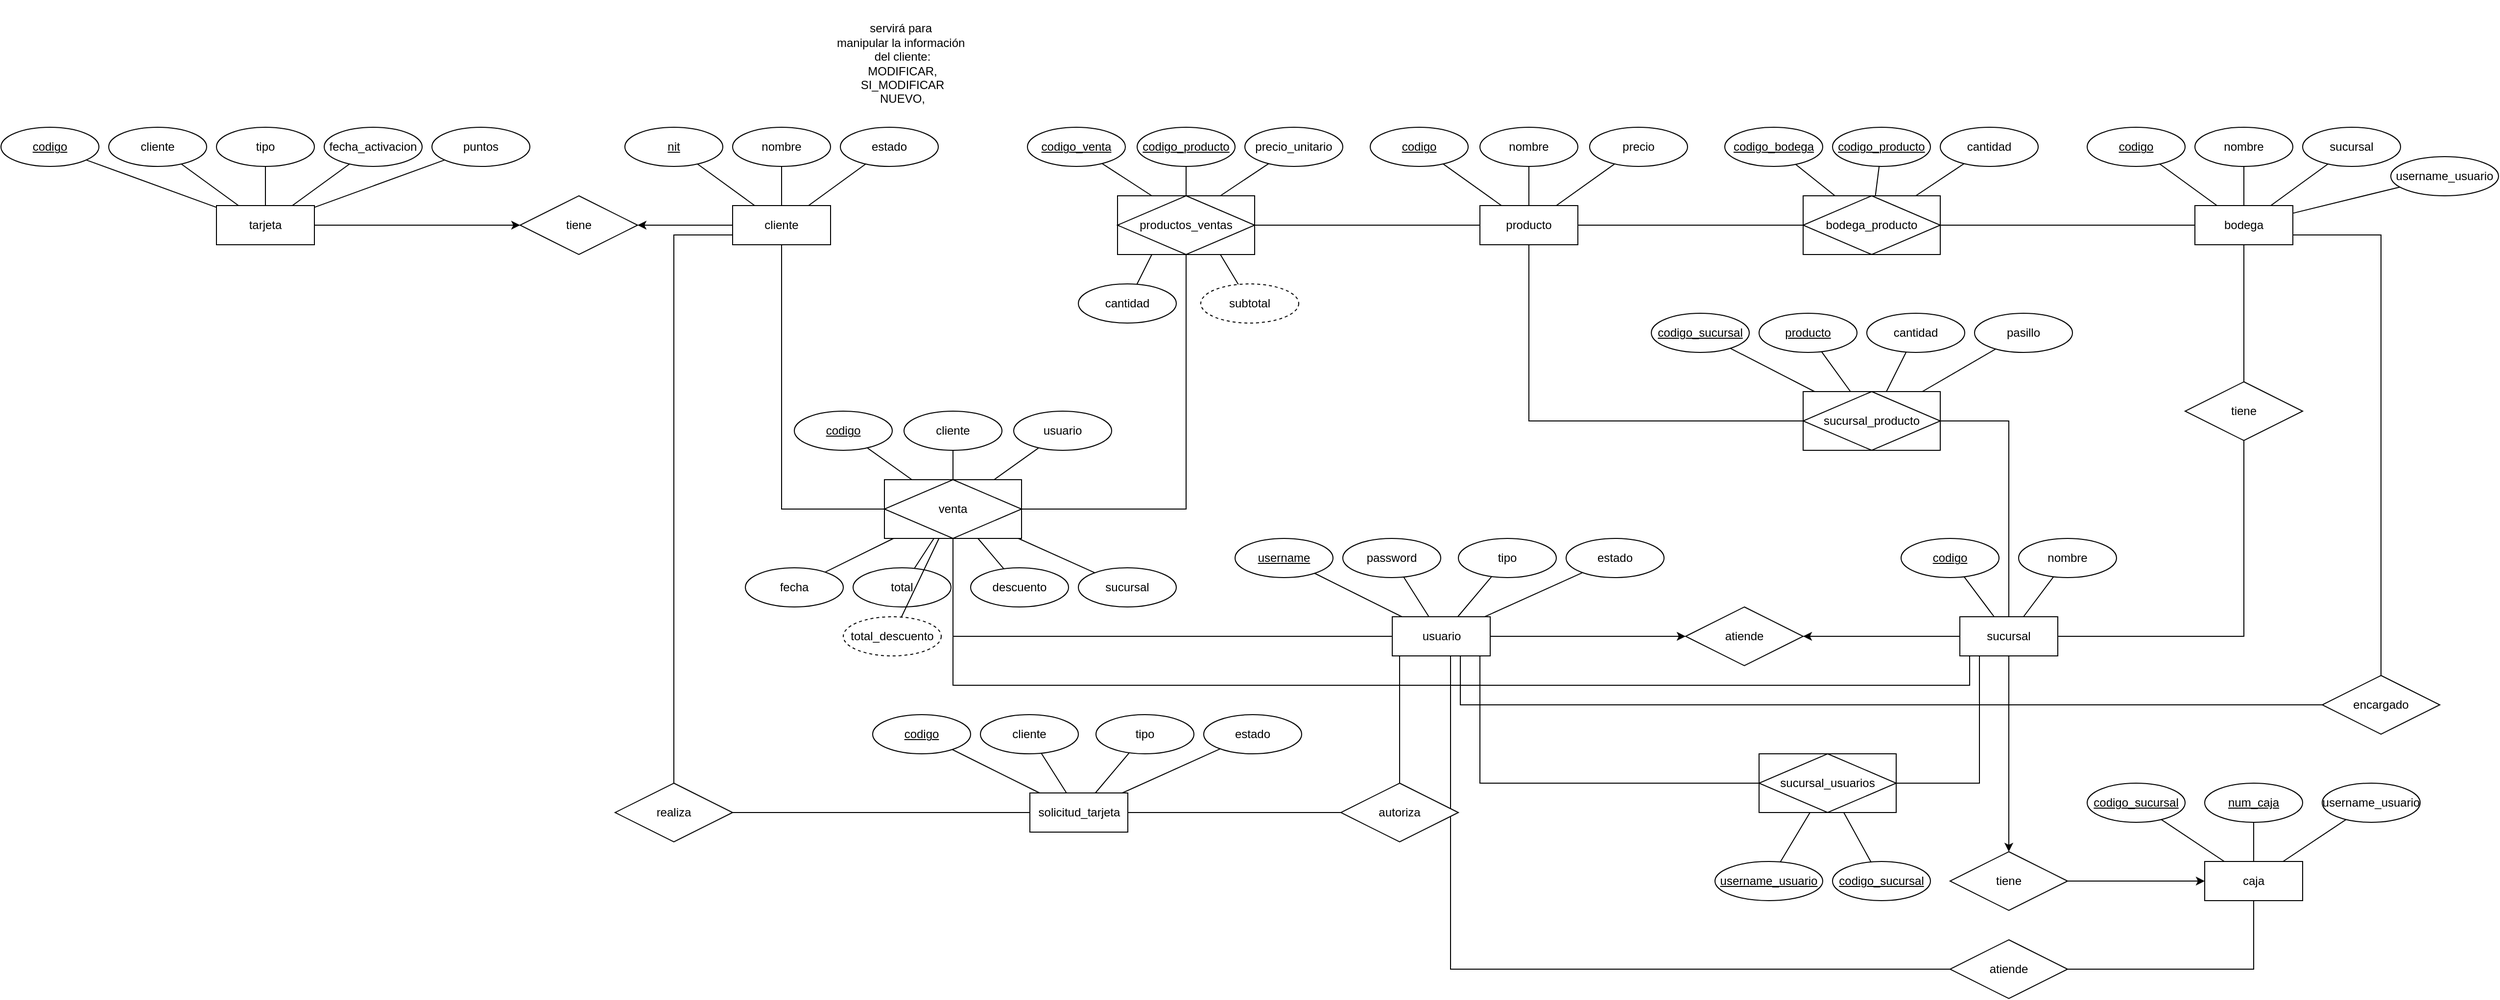 <mxfile version="13.2.2" type="device"><diagram id="UG6cpC3SWIrIy9YJeyJz" name="GameProXela"><mxGraphModel dx="3144" dy="1768" grid="1" gridSize="10" guides="1" tooltips="1" connect="1" arrows="1" fold="1" page="1" pageScale="1" pageWidth="827" pageHeight="1169" math="0" shadow="0"><root><mxCell id="0"/><mxCell id="1" parent="0"/><mxCell id="GvGUf34WMM23Lq_gsIzA-29" style="rounded=0;orthogonalLoop=1;jettySize=auto;html=1;endArrow=none;endFill=0;" parent="1" source="GvGUf34WMM23Lq_gsIzA-8" target="1w-jIdemCrylWAmQwFYT-2" edge="1"><mxGeometry relative="1" as="geometry"/></mxCell><mxCell id="GvGUf34WMM23Lq_gsIzA-30" style="rounded=0;orthogonalLoop=1;jettySize=auto;html=1;entryX=0.5;entryY=0;entryDx=0;entryDy=0;endArrow=none;endFill=0;" parent="1" source="GvGUf34WMM23Lq_gsIzA-10" target="1w-jIdemCrylWAmQwFYT-2" edge="1"><mxGeometry relative="1" as="geometry"/></mxCell><mxCell id="GvGUf34WMM23Lq_gsIzA-31" style="rounded=0;orthogonalLoop=1;jettySize=auto;html=1;endArrow=none;endFill=0;" parent="1" source="GvGUf34WMM23Lq_gsIzA-26" target="1w-jIdemCrylWAmQwFYT-2" edge="1"><mxGeometry relative="1" as="geometry"/></mxCell><mxCell id="OrL5SpsNHJSEc_dyDQ9e-99" style="edgeStyle=none;rounded=0;orthogonalLoop=1;jettySize=auto;html=1;entryX=1;entryY=0.5;entryDx=0;entryDy=0;endArrow=classic;endFill=1;" parent="1" source="1w-jIdemCrylWAmQwFYT-1" target="OrL5SpsNHJSEc_dyDQ9e-98" edge="1"><mxGeometry relative="1" as="geometry"/></mxCell><mxCell id="OrL5SpsNHJSEc_dyDQ9e-124" style="edgeStyle=orthogonalEdgeStyle;rounded=0;orthogonalLoop=1;jettySize=auto;html=1;endArrow=none;endFill=0;" parent="1" source="1w-jIdemCrylWAmQwFYT-1" target="OrL5SpsNHJSEc_dyDQ9e-122" edge="1"><mxGeometry relative="1" as="geometry"><Array as="points"><mxPoint x="-573" y="130"/></Array></mxGeometry></mxCell><mxCell id="1w-jIdemCrylWAmQwFYT-1" value="cliente" style="whiteSpace=wrap;html=1;align=center;" parent="1" vertex="1"><mxGeometry x="-513" y="100" width="100" height="40" as="geometry"/></mxCell><mxCell id="OrL5SpsNHJSEc_dyDQ9e-15" style="edgeStyle=orthogonalEdgeStyle;rounded=0;orthogonalLoop=1;jettySize=auto;html=1;entryX=0;entryY=0.5;entryDx=0;entryDy=0;endArrow=none;endFill=0;" parent="1" source="1w-jIdemCrylWAmQwFYT-2" target="OrL5SpsNHJSEc_dyDQ9e-14" edge="1"><mxGeometry relative="1" as="geometry"/></mxCell><mxCell id="OrL5SpsNHJSEc_dyDQ9e-45" style="edgeStyle=orthogonalEdgeStyle;rounded=0;orthogonalLoop=1;jettySize=auto;html=1;endArrow=none;endFill=0;" parent="1" source="1w-jIdemCrylWAmQwFYT-2" target="OrL5SpsNHJSEc_dyDQ9e-32" edge="1"><mxGeometry relative="1" as="geometry"><Array as="points"><mxPoint x="300" y="320"/></Array></mxGeometry></mxCell><mxCell id="OrL5SpsNHJSEc_dyDQ9e-70" style="edgeStyle=orthogonalEdgeStyle;rounded=0;orthogonalLoop=1;jettySize=auto;html=1;endArrow=none;endFill=0;" parent="1" source="1w-jIdemCrylWAmQwFYT-2" target="OrL5SpsNHJSEc_dyDQ9e-68" edge="1"><mxGeometry relative="1" as="geometry"/></mxCell><mxCell id="1w-jIdemCrylWAmQwFYT-2" value="producto" style="whiteSpace=wrap;html=1;align=center;" parent="1" vertex="1"><mxGeometry x="250" y="100" width="100" height="40" as="geometry"/></mxCell><mxCell id="mEkP5UyXzu_FMBCseKJG-8" style="edgeStyle=none;rounded=0;orthogonalLoop=1;jettySize=auto;html=1;endArrow=none;endFill=0;" parent="1" source="1w-jIdemCrylWAmQwFYT-3" target="mEkP5UyXzu_FMBCseKJG-6" edge="1"><mxGeometry relative="1" as="geometry"/></mxCell><mxCell id="mEkP5UyXzu_FMBCseKJG-9" style="edgeStyle=none;rounded=0;orthogonalLoop=1;jettySize=auto;html=1;endArrow=none;endFill=0;" parent="1" source="1w-jIdemCrylWAmQwFYT-3" target="mEkP5UyXzu_FMBCseKJG-7" edge="1"><mxGeometry relative="1" as="geometry"/></mxCell><mxCell id="tR9C9Jpck4hLZBo-Xf4D-59" style="edgeStyle=orthogonalEdgeStyle;rounded=0;orthogonalLoop=1;jettySize=auto;html=1;entryX=0.5;entryY=1;entryDx=0;entryDy=0;startArrow=none;startFill=0;endArrow=none;endFill=0;" parent="1" source="1w-jIdemCrylWAmQwFYT-3" target="tR9C9Jpck4hLZBo-Xf4D-53" edge="1"><mxGeometry relative="1" as="geometry"/></mxCell><mxCell id="OrL5SpsNHJSEc_dyDQ9e-30" style="edgeStyle=orthogonalEdgeStyle;rounded=0;orthogonalLoop=1;jettySize=auto;html=1;entryX=0;entryY=0.5;entryDx=0;entryDy=0;endArrow=classic;endFill=1;" parent="1" source="1w-jIdemCrylWAmQwFYT-3" target="OrL5SpsNHJSEc_dyDQ9e-27" edge="1"><mxGeometry relative="1" as="geometry"/></mxCell><mxCell id="OrL5SpsNHJSEc_dyDQ9e-120" style="edgeStyle=orthogonalEdgeStyle;rounded=0;orthogonalLoop=1;jettySize=auto;html=1;endArrow=none;endFill=0;" parent="1" source="1w-jIdemCrylWAmQwFYT-3" target="OrL5SpsNHJSEc_dyDQ9e-119" edge="1"><mxGeometry relative="1" as="geometry"><Array as="points"><mxPoint x="168" y="590"/><mxPoint x="168" y="590"/></Array></mxGeometry></mxCell><mxCell id="uZNuLlNo9P_s7xS82P8c-4" style="edgeStyle=orthogonalEdgeStyle;rounded=0;orthogonalLoop=1;jettySize=auto;html=1;entryX=0;entryY=0.5;entryDx=0;entryDy=0;endArrow=none;endFill=0;" parent="1" source="1w-jIdemCrylWAmQwFYT-3" target="uZNuLlNo9P_s7xS82P8c-3" edge="1"><mxGeometry relative="1" as="geometry"><Array as="points"><mxPoint x="230" y="610"/></Array></mxGeometry></mxCell><mxCell id="uZNuLlNo9P_s7xS82P8c-7" style="edgeStyle=orthogonalEdgeStyle;rounded=0;orthogonalLoop=1;jettySize=auto;html=1;endArrow=none;endFill=0;" parent="1" source="1w-jIdemCrylWAmQwFYT-3" target="uZNuLlNo9P_s7xS82P8c-6" edge="1"><mxGeometry relative="1" as="geometry"><Array as="points"><mxPoint x="250" y="690"/></Array></mxGeometry></mxCell><mxCell id="fTlBuhDtzIoz6G2wBOZN-12" style="edgeStyle=orthogonalEdgeStyle;rounded=0;orthogonalLoop=1;jettySize=auto;html=1;endArrow=none;endFill=0;" parent="1" source="1w-jIdemCrylWAmQwFYT-3" target="fTlBuhDtzIoz6G2wBOZN-10" edge="1"><mxGeometry relative="1" as="geometry"><Array as="points"><mxPoint x="220" y="880"/></Array></mxGeometry></mxCell><mxCell id="1w-jIdemCrylWAmQwFYT-3" value="usuario" style="whiteSpace=wrap;html=1;align=center;" parent="1" vertex="1"><mxGeometry x="160.5" y="520" width="100" height="40" as="geometry"/></mxCell><mxCell id="GvGUf34WMM23Lq_gsIzA-8" value="codigo" style="ellipse;whiteSpace=wrap;html=1;align=center;fontStyle=4" parent="1" vertex="1"><mxGeometry x="138" y="20" width="100" height="40" as="geometry"/></mxCell><mxCell id="GvGUf34WMM23Lq_gsIzA-10" value="nombre" style="ellipse;whiteSpace=wrap;html=1;align=center;" parent="1" vertex="1"><mxGeometry x="250" y="20" width="100" height="40" as="geometry"/></mxCell><mxCell id="GvGUf34WMM23Lq_gsIzA-26" value="precio" style="ellipse;whiteSpace=wrap;html=1;align=center;" parent="1" vertex="1"><mxGeometry x="362" y="20" width="100" height="40" as="geometry"/></mxCell><mxCell id="tR9C9Jpck4hLZBo-Xf4D-10" style="edgeStyle=none;rounded=0;orthogonalLoop=1;jettySize=auto;html=1;startArrow=none;startFill=0;endArrow=none;endFill=0;" parent="1" source="mEkP5UyXzu_FMBCseKJG-1" target="1w-jIdemCrylWAmQwFYT-3" edge="1"><mxGeometry relative="1" as="geometry"/></mxCell><mxCell id="mEkP5UyXzu_FMBCseKJG-1" value="username" style="ellipse;whiteSpace=wrap;html=1;align=center;fontStyle=4" parent="1" vertex="1"><mxGeometry y="440" width="100" height="40" as="geometry"/></mxCell><mxCell id="tR9C9Jpck4hLZBo-Xf4D-9" style="edgeStyle=none;rounded=0;orthogonalLoop=1;jettySize=auto;html=1;startArrow=none;startFill=0;endArrow=none;endFill=0;" parent="1" source="mEkP5UyXzu_FMBCseKJG-2" target="1w-jIdemCrylWAmQwFYT-3" edge="1"><mxGeometry relative="1" as="geometry"/></mxCell><mxCell id="mEkP5UyXzu_FMBCseKJG-2" value="password" style="ellipse;whiteSpace=wrap;html=1;align=center;" parent="1" vertex="1"><mxGeometry x="110" y="440" width="100" height="40" as="geometry"/></mxCell><mxCell id="mEkP5UyXzu_FMBCseKJG-6" value="tipo" style="ellipse;whiteSpace=wrap;html=1;align=center;" parent="1" vertex="1"><mxGeometry x="228" y="440" width="100" height="40" as="geometry"/></mxCell><mxCell id="mEkP5UyXzu_FMBCseKJG-7" value="estado" style="ellipse;whiteSpace=wrap;html=1;align=center;" parent="1" vertex="1"><mxGeometry x="338" y="440" width="100" height="40" as="geometry"/></mxCell><mxCell id="tR9C9Jpck4hLZBo-Xf4D-16" style="edgeStyle=none;rounded=0;orthogonalLoop=1;jettySize=auto;html=1;startArrow=none;startFill=0;endArrow=none;endFill=0;" parent="1" source="tR9C9Jpck4hLZBo-Xf4D-11" target="1w-jIdemCrylWAmQwFYT-1" edge="1"><mxGeometry relative="1" as="geometry"/></mxCell><mxCell id="tR9C9Jpck4hLZBo-Xf4D-11" value="nit" style="ellipse;whiteSpace=wrap;html=1;align=center;fontStyle=4" parent="1" vertex="1"><mxGeometry x="-623" y="20" width="100" height="40" as="geometry"/></mxCell><mxCell id="tR9C9Jpck4hLZBo-Xf4D-18" style="edgeStyle=none;rounded=0;orthogonalLoop=1;jettySize=auto;html=1;startArrow=none;startFill=0;endArrow=none;endFill=0;" parent="1" source="tR9C9Jpck4hLZBo-Xf4D-12" target="1w-jIdemCrylWAmQwFYT-1" edge="1"><mxGeometry relative="1" as="geometry"/></mxCell><mxCell id="tR9C9Jpck4hLZBo-Xf4D-12" value="nombre" style="ellipse;whiteSpace=wrap;html=1;align=center;" parent="1" vertex="1"><mxGeometry x="-513" y="20" width="100" height="40" as="geometry"/></mxCell><mxCell id="OrL5SpsNHJSEc_dyDQ9e-69" style="edgeStyle=orthogonalEdgeStyle;rounded=0;orthogonalLoop=1;jettySize=auto;html=1;endArrow=none;endFill=0;" parent="1" source="tR9C9Jpck4hLZBo-Xf4D-53" target="1w-jIdemCrylWAmQwFYT-1" edge="1"><mxGeometry relative="1" as="geometry"/></mxCell><mxCell id="OrL5SpsNHJSEc_dyDQ9e-80" style="edgeStyle=orthogonalEdgeStyle;rounded=0;orthogonalLoop=1;jettySize=auto;html=1;entryX=0.5;entryY=1;entryDx=0;entryDy=0;endArrow=none;endFill=0;" parent="1" source="tR9C9Jpck4hLZBo-Xf4D-53" target="OrL5SpsNHJSEc_dyDQ9e-68" edge="1"><mxGeometry relative="1" as="geometry"/></mxCell><mxCell id="OrL5SpsNHJSEc_dyDQ9e-117" style="edgeStyle=orthogonalEdgeStyle;rounded=0;orthogonalLoop=1;jettySize=auto;html=1;endArrow=none;endFill=0;" parent="1" source="tR9C9Jpck4hLZBo-Xf4D-53" target="OrL5SpsNHJSEc_dyDQ9e-11" edge="1"><mxGeometry relative="1" as="geometry"><Array as="points"><mxPoint x="-288" y="590"/><mxPoint x="750" y="590"/></Array></mxGeometry></mxCell><mxCell id="tR9C9Jpck4hLZBo-Xf4D-53" value="venta" style="shape=associativeEntity;whiteSpace=wrap;html=1;align=center;" parent="1" vertex="1"><mxGeometry x="-358" y="380" width="140" height="60" as="geometry"/></mxCell><mxCell id="OrL5SpsNHJSEc_dyDQ9e-2" style="rounded=0;orthogonalLoop=1;jettySize=auto;html=1;endArrow=none;endFill=0;" parent="1" source="OrL5SpsNHJSEc_dyDQ9e-6" target="OrL5SpsNHJSEc_dyDQ9e-5" edge="1"><mxGeometry relative="1" as="geometry"/></mxCell><mxCell id="OrL5SpsNHJSEc_dyDQ9e-4" style="rounded=0;orthogonalLoop=1;jettySize=auto;html=1;endArrow=none;endFill=0;" parent="1" source="OrL5SpsNHJSEc_dyDQ9e-8" target="OrL5SpsNHJSEc_dyDQ9e-5" edge="1"><mxGeometry relative="1" as="geometry"/></mxCell><mxCell id="OrL5SpsNHJSEc_dyDQ9e-16" style="edgeStyle=orthogonalEdgeStyle;rounded=0;orthogonalLoop=1;jettySize=auto;html=1;entryX=1;entryY=0.5;entryDx=0;entryDy=0;endArrow=none;endFill=0;" parent="1" source="OrL5SpsNHJSEc_dyDQ9e-5" target="OrL5SpsNHJSEc_dyDQ9e-14" edge="1"><mxGeometry relative="1" as="geometry"/></mxCell><mxCell id="OrL5SpsNHJSEc_dyDQ9e-52" style="edgeStyle=orthogonalEdgeStyle;rounded=0;orthogonalLoop=1;jettySize=auto;html=1;endArrow=none;endFill=0;" parent="1" source="OrL5SpsNHJSEc_dyDQ9e-5" target="OrL5SpsNHJSEc_dyDQ9e-50" edge="1"><mxGeometry relative="1" as="geometry"><Array as="points"><mxPoint x="1030" y="200"/><mxPoint x="1030" y="200"/></Array></mxGeometry></mxCell><mxCell id="OrL5SpsNHJSEc_dyDQ9e-5" value="bodega" style="whiteSpace=wrap;html=1;align=center;" parent="1" vertex="1"><mxGeometry x="980" y="100" width="100" height="40" as="geometry"/></mxCell><mxCell id="OrL5SpsNHJSEc_dyDQ9e-6" value="codigo" style="ellipse;whiteSpace=wrap;html=1;align=center;fontStyle=4" parent="1" vertex="1"><mxGeometry x="870" y="20" width="100" height="40" as="geometry"/></mxCell><mxCell id="OrL5SpsNHJSEc_dyDQ9e-8" value="nombre" style="ellipse;whiteSpace=wrap;html=1;align=center;" parent="1" vertex="1"><mxGeometry x="980" y="20" width="100" height="40" as="geometry"/></mxCell><mxCell id="OrL5SpsNHJSEc_dyDQ9e-9" style="rounded=0;orthogonalLoop=1;jettySize=auto;html=1;endArrow=none;endFill=0;" parent="1" source="OrL5SpsNHJSEc_dyDQ9e-12" target="OrL5SpsNHJSEc_dyDQ9e-11" edge="1"><mxGeometry relative="1" as="geometry"/></mxCell><mxCell id="OrL5SpsNHJSEc_dyDQ9e-10" style="rounded=0;orthogonalLoop=1;jettySize=auto;html=1;endArrow=none;endFill=0;" parent="1" source="OrL5SpsNHJSEc_dyDQ9e-13" target="OrL5SpsNHJSEc_dyDQ9e-11" edge="1"><mxGeometry relative="1" as="geometry"/></mxCell><mxCell id="OrL5SpsNHJSEc_dyDQ9e-31" style="edgeStyle=orthogonalEdgeStyle;rounded=0;orthogonalLoop=1;jettySize=auto;html=1;endArrow=classic;endFill=1;entryX=1;entryY=0.5;entryDx=0;entryDy=0;" parent="1" source="OrL5SpsNHJSEc_dyDQ9e-11" target="OrL5SpsNHJSEc_dyDQ9e-27" edge="1"><mxGeometry relative="1" as="geometry"><mxPoint x="820" y="540" as="targetPoint"/><Array as="points"/></mxGeometry></mxCell><mxCell id="OrL5SpsNHJSEc_dyDQ9e-46" style="edgeStyle=orthogonalEdgeStyle;rounded=0;orthogonalLoop=1;jettySize=auto;html=1;entryX=1;entryY=0.25;entryDx=0;entryDy=0;endArrow=none;endFill=0;" parent="1" source="OrL5SpsNHJSEc_dyDQ9e-11" target="OrL5SpsNHJSEc_dyDQ9e-32" edge="1"><mxGeometry relative="1" as="geometry"><Array as="points"><mxPoint x="790" y="320"/><mxPoint x="720" y="320"/></Array></mxGeometry></mxCell><mxCell id="OrL5SpsNHJSEc_dyDQ9e-51" style="edgeStyle=orthogonalEdgeStyle;rounded=0;orthogonalLoop=1;jettySize=auto;html=1;entryX=0.5;entryY=1;entryDx=0;entryDy=0;endArrow=none;endFill=0;" parent="1" source="OrL5SpsNHJSEc_dyDQ9e-11" target="OrL5SpsNHJSEc_dyDQ9e-50" edge="1"><mxGeometry relative="1" as="geometry"/></mxCell><mxCell id="uZNuLlNo9P_s7xS82P8c-8" style="edgeStyle=orthogonalEdgeStyle;rounded=0;orthogonalLoop=1;jettySize=auto;html=1;endArrow=none;endFill=0;" parent="1" source="OrL5SpsNHJSEc_dyDQ9e-11" target="uZNuLlNo9P_s7xS82P8c-6" edge="1"><mxGeometry relative="1" as="geometry"><Array as="points"><mxPoint x="760" y="690"/></Array></mxGeometry></mxCell><mxCell id="fTlBuhDtzIoz6G2wBOZN-8" style="edgeStyle=orthogonalEdgeStyle;rounded=0;orthogonalLoop=1;jettySize=auto;html=1;endArrow=classic;endFill=1;" parent="1" source="OrL5SpsNHJSEc_dyDQ9e-11" target="fTlBuhDtzIoz6G2wBOZN-7" edge="1"><mxGeometry relative="1" as="geometry"/></mxCell><mxCell id="OrL5SpsNHJSEc_dyDQ9e-11" value="sucursal" style="whiteSpace=wrap;html=1;align=center;" parent="1" vertex="1"><mxGeometry x="740" y="520" width="100" height="40" as="geometry"/></mxCell><mxCell id="OrL5SpsNHJSEc_dyDQ9e-12" value="codigo" style="ellipse;whiteSpace=wrap;html=1;align=center;fontStyle=4" parent="1" vertex="1"><mxGeometry x="680" y="440" width="100" height="40" as="geometry"/></mxCell><mxCell id="OrL5SpsNHJSEc_dyDQ9e-13" value="nombre" style="ellipse;whiteSpace=wrap;html=1;align=center;" parent="1" vertex="1"><mxGeometry x="800" y="440" width="100" height="40" as="geometry"/></mxCell><mxCell id="OrL5SpsNHJSEc_dyDQ9e-14" value="bodega_producto" style="shape=associativeEntity;whiteSpace=wrap;html=1;align=center;" parent="1" vertex="1"><mxGeometry x="580" y="90" width="140" height="60" as="geometry"/></mxCell><mxCell id="OrL5SpsNHJSEc_dyDQ9e-22" style="edgeStyle=none;rounded=0;orthogonalLoop=1;jettySize=auto;html=1;endArrow=none;endFill=0;" parent="1" source="OrL5SpsNHJSEc_dyDQ9e-17" target="OrL5SpsNHJSEc_dyDQ9e-14" edge="1"><mxGeometry relative="1" as="geometry"/></mxCell><mxCell id="OrL5SpsNHJSEc_dyDQ9e-17" value="codigo_bodega" style="ellipse;whiteSpace=wrap;html=1;align=center;fontStyle=4" parent="1" vertex="1"><mxGeometry x="500" y="20" width="100" height="40" as="geometry"/></mxCell><mxCell id="OrL5SpsNHJSEc_dyDQ9e-23" style="edgeStyle=none;rounded=0;orthogonalLoop=1;jettySize=auto;html=1;endArrow=none;endFill=0;" parent="1" source="OrL5SpsNHJSEc_dyDQ9e-18" target="OrL5SpsNHJSEc_dyDQ9e-14" edge="1"><mxGeometry relative="1" as="geometry"/></mxCell><mxCell id="OrL5SpsNHJSEc_dyDQ9e-18" value="codigo_producto" style="ellipse;whiteSpace=wrap;html=1;align=center;fontStyle=4" parent="1" vertex="1"><mxGeometry x="610" y="20" width="100" height="40" as="geometry"/></mxCell><mxCell id="OrL5SpsNHJSEc_dyDQ9e-25" style="edgeStyle=none;rounded=0;orthogonalLoop=1;jettySize=auto;html=1;endArrow=none;endFill=0;" parent="1" source="OrL5SpsNHJSEc_dyDQ9e-19" target="OrL5SpsNHJSEc_dyDQ9e-14" edge="1"><mxGeometry relative="1" as="geometry"/></mxCell><mxCell id="OrL5SpsNHJSEc_dyDQ9e-19" value="cantidad" style="ellipse;whiteSpace=wrap;html=1;align=center;" parent="1" vertex="1"><mxGeometry x="720" y="20" width="100" height="40" as="geometry"/></mxCell><mxCell id="OrL5SpsNHJSEc_dyDQ9e-27" value="atiende" style="shape=rhombus;perimeter=rhombusPerimeter;whiteSpace=wrap;html=1;align=center;" parent="1" vertex="1"><mxGeometry x="460" y="510" width="120" height="60" as="geometry"/></mxCell><mxCell id="OrL5SpsNHJSEc_dyDQ9e-32" value="sucursal_producto" style="shape=associativeEntity;whiteSpace=wrap;html=1;align=center;" parent="1" vertex="1"><mxGeometry x="580" y="290" width="140" height="60" as="geometry"/></mxCell><mxCell id="OrL5SpsNHJSEc_dyDQ9e-40" style="edgeStyle=none;rounded=0;orthogonalLoop=1;jettySize=auto;html=1;endArrow=none;endFill=0;" parent="1" source="OrL5SpsNHJSEc_dyDQ9e-33" target="OrL5SpsNHJSEc_dyDQ9e-32" edge="1"><mxGeometry relative="1" as="geometry"/></mxCell><mxCell id="OrL5SpsNHJSEc_dyDQ9e-33" value="codigo_sucursal" style="ellipse;whiteSpace=wrap;html=1;align=center;fontStyle=4" parent="1" vertex="1"><mxGeometry x="425" y="210" width="100" height="40" as="geometry"/></mxCell><mxCell id="OrL5SpsNHJSEc_dyDQ9e-38" style="edgeStyle=none;rounded=0;orthogonalLoop=1;jettySize=auto;html=1;endArrow=none;endFill=0;" parent="1" source="OrL5SpsNHJSEc_dyDQ9e-34" target="OrL5SpsNHJSEc_dyDQ9e-32" edge="1"><mxGeometry relative="1" as="geometry"/></mxCell><mxCell id="OrL5SpsNHJSEc_dyDQ9e-34" value="producto" style="ellipse;whiteSpace=wrap;html=1;align=center;fontStyle=4" parent="1" vertex="1"><mxGeometry x="535" y="210" width="100" height="40" as="geometry"/></mxCell><mxCell id="OrL5SpsNHJSEc_dyDQ9e-39" style="edgeStyle=none;rounded=0;orthogonalLoop=1;jettySize=auto;html=1;endArrow=none;endFill=0;" parent="1" source="OrL5SpsNHJSEc_dyDQ9e-35" target="OrL5SpsNHJSEc_dyDQ9e-32" edge="1"><mxGeometry relative="1" as="geometry"/></mxCell><mxCell id="OrL5SpsNHJSEc_dyDQ9e-35" value="cantidad" style="ellipse;whiteSpace=wrap;html=1;align=center;" parent="1" vertex="1"><mxGeometry x="645" y="210" width="100" height="40" as="geometry"/></mxCell><mxCell id="OrL5SpsNHJSEc_dyDQ9e-42" style="edgeStyle=none;rounded=0;orthogonalLoop=1;jettySize=auto;html=1;endArrow=none;endFill=0;" parent="1" source="OrL5SpsNHJSEc_dyDQ9e-41" target="OrL5SpsNHJSEc_dyDQ9e-32" edge="1"><mxGeometry relative="1" as="geometry"/></mxCell><mxCell id="OrL5SpsNHJSEc_dyDQ9e-41" value="pasillo" style="ellipse;whiteSpace=wrap;html=1;align=center;" parent="1" vertex="1"><mxGeometry x="755" y="210" width="100" height="40" as="geometry"/></mxCell><mxCell id="OrL5SpsNHJSEc_dyDQ9e-50" value="tiene" style="shape=rhombus;perimeter=rhombusPerimeter;whiteSpace=wrap;html=1;align=center;" parent="1" vertex="1"><mxGeometry x="970" y="280" width="120" height="60" as="geometry"/></mxCell><mxCell id="OrL5SpsNHJSEc_dyDQ9e-54" style="rounded=0;orthogonalLoop=1;jettySize=auto;html=1;endArrow=none;endFill=0;" parent="1" source="OrL5SpsNHJSEc_dyDQ9e-53" target="OrL5SpsNHJSEc_dyDQ9e-5" edge="1"><mxGeometry relative="1" as="geometry"/></mxCell><mxCell id="OrL5SpsNHJSEc_dyDQ9e-53" value="sucursal" style="ellipse;whiteSpace=wrap;html=1;align=center;" parent="1" vertex="1"><mxGeometry x="1090" y="20" width="100" height="40" as="geometry"/></mxCell><mxCell id="OrL5SpsNHJSEc_dyDQ9e-62" style="edgeStyle=none;rounded=0;orthogonalLoop=1;jettySize=auto;html=1;endArrow=none;endFill=0;" parent="1" source="OrL5SpsNHJSEc_dyDQ9e-55" target="tR9C9Jpck4hLZBo-Xf4D-53" edge="1"><mxGeometry relative="1" as="geometry"/></mxCell><mxCell id="OrL5SpsNHJSEc_dyDQ9e-55" value="codigo" style="ellipse;whiteSpace=wrap;html=1;align=center;fontStyle=4" parent="1" vertex="1"><mxGeometry x="-450" y="310" width="100" height="40" as="geometry"/></mxCell><mxCell id="OrL5SpsNHJSEc_dyDQ9e-64" style="edgeStyle=none;rounded=0;orthogonalLoop=1;jettySize=auto;html=1;endArrow=none;endFill=0;" parent="1" source="OrL5SpsNHJSEc_dyDQ9e-56" target="tR9C9Jpck4hLZBo-Xf4D-53" edge="1"><mxGeometry relative="1" as="geometry"/></mxCell><mxCell id="OrL5SpsNHJSEc_dyDQ9e-56" value="cliente" style="ellipse;whiteSpace=wrap;html=1;align=center;" parent="1" vertex="1"><mxGeometry x="-338" y="310" width="100" height="40" as="geometry"/></mxCell><mxCell id="OrL5SpsNHJSEc_dyDQ9e-65" style="edgeStyle=none;rounded=0;orthogonalLoop=1;jettySize=auto;html=1;endArrow=none;endFill=0;" parent="1" source="OrL5SpsNHJSEc_dyDQ9e-57" target="tR9C9Jpck4hLZBo-Xf4D-53" edge="1"><mxGeometry relative="1" as="geometry"/></mxCell><mxCell id="OrL5SpsNHJSEc_dyDQ9e-57" value="usuario" style="ellipse;whiteSpace=wrap;html=1;align=center;" parent="1" vertex="1"><mxGeometry x="-226" y="310" width="100" height="40" as="geometry"/></mxCell><mxCell id="OrL5SpsNHJSEc_dyDQ9e-112" style="edgeStyle=none;rounded=0;orthogonalLoop=1;jettySize=auto;html=1;endArrow=none;endFill=0;" parent="1" source="OrL5SpsNHJSEc_dyDQ9e-58" target="tR9C9Jpck4hLZBo-Xf4D-53" edge="1"><mxGeometry relative="1" as="geometry"><mxPoint x="-340" y="450" as="targetPoint"/></mxGeometry></mxCell><mxCell id="OrL5SpsNHJSEc_dyDQ9e-58" value="fecha" style="ellipse;whiteSpace=wrap;html=1;align=center;" parent="1" vertex="1"><mxGeometry x="-500" y="470" width="100" height="40" as="geometry"/></mxCell><mxCell id="OrL5SpsNHJSEc_dyDQ9e-113" style="edgeStyle=none;rounded=0;orthogonalLoop=1;jettySize=auto;html=1;endArrow=none;endFill=0;" parent="1" source="OrL5SpsNHJSEc_dyDQ9e-59" target="tR9C9Jpck4hLZBo-Xf4D-53" edge="1"><mxGeometry relative="1" as="geometry"/></mxCell><mxCell id="OrL5SpsNHJSEc_dyDQ9e-59" value="total" style="ellipse;whiteSpace=wrap;html=1;align=center;" parent="1" vertex="1"><mxGeometry x="-390" y="470" width="100" height="40" as="geometry"/></mxCell><mxCell id="OrL5SpsNHJSEc_dyDQ9e-68" value="productos_ventas" style="shape=associativeEntity;whiteSpace=wrap;html=1;align=center;" parent="1" vertex="1"><mxGeometry x="-120" y="90" width="140" height="60" as="geometry"/></mxCell><mxCell id="OrL5SpsNHJSEc_dyDQ9e-82" style="edgeStyle=none;rounded=0;orthogonalLoop=1;jettySize=auto;html=1;entryX=0.25;entryY=0;entryDx=0;entryDy=0;endArrow=none;endFill=0;" parent="1" source="OrL5SpsNHJSEc_dyDQ9e-71" target="OrL5SpsNHJSEc_dyDQ9e-68" edge="1"><mxGeometry relative="1" as="geometry"/></mxCell><mxCell id="OrL5SpsNHJSEc_dyDQ9e-71" value="codigo_venta" style="ellipse;whiteSpace=wrap;html=1;align=center;fontStyle=4" parent="1" vertex="1"><mxGeometry x="-212" y="20" width="100" height="40" as="geometry"/></mxCell><mxCell id="OrL5SpsNHJSEc_dyDQ9e-83" style="edgeStyle=none;rounded=0;orthogonalLoop=1;jettySize=auto;html=1;entryX=0.5;entryY=0;entryDx=0;entryDy=0;endArrow=none;endFill=0;" parent="1" source="OrL5SpsNHJSEc_dyDQ9e-72" target="OrL5SpsNHJSEc_dyDQ9e-68" edge="1"><mxGeometry relative="1" as="geometry"/></mxCell><mxCell id="OrL5SpsNHJSEc_dyDQ9e-72" value="codigo_producto" style="ellipse;whiteSpace=wrap;html=1;align=center;fontStyle=4" parent="1" vertex="1"><mxGeometry x="-100" y="20" width="100" height="40" as="geometry"/></mxCell><mxCell id="OrL5SpsNHJSEc_dyDQ9e-84" style="edgeStyle=none;rounded=0;orthogonalLoop=1;jettySize=auto;html=1;entryX=0.75;entryY=0;entryDx=0;entryDy=0;endArrow=none;endFill=0;" parent="1" source="OrL5SpsNHJSEc_dyDQ9e-75" target="OrL5SpsNHJSEc_dyDQ9e-68" edge="1"><mxGeometry relative="1" as="geometry"/></mxCell><mxCell id="OrL5SpsNHJSEc_dyDQ9e-75" value="precio_unitario" style="ellipse;whiteSpace=wrap;html=1;align=center;" parent="1" vertex="1"><mxGeometry x="10" y="20" width="100" height="40" as="geometry"/></mxCell><mxCell id="OrL5SpsNHJSEc_dyDQ9e-85" style="edgeStyle=none;rounded=0;orthogonalLoop=1;jettySize=auto;html=1;entryX=0.25;entryY=1;entryDx=0;entryDy=0;endArrow=none;endFill=0;" parent="1" source="OrL5SpsNHJSEc_dyDQ9e-76" target="OrL5SpsNHJSEc_dyDQ9e-68" edge="1"><mxGeometry relative="1" as="geometry"/></mxCell><mxCell id="OrL5SpsNHJSEc_dyDQ9e-76" value="cantidad" style="ellipse;whiteSpace=wrap;html=1;align=center;" parent="1" vertex="1"><mxGeometry x="-160" y="180" width="100" height="40" as="geometry"/></mxCell><mxCell id="OrL5SpsNHJSEc_dyDQ9e-86" style="edgeStyle=none;rounded=0;orthogonalLoop=1;jettySize=auto;html=1;entryX=0.75;entryY=1;entryDx=0;entryDy=0;endArrow=none;endFill=0;" parent="1" source="OrL5SpsNHJSEc_dyDQ9e-79" target="OrL5SpsNHJSEc_dyDQ9e-68" edge="1"><mxGeometry relative="1" as="geometry"/></mxCell><mxCell id="OrL5SpsNHJSEc_dyDQ9e-79" value="subtotal" style="ellipse;whiteSpace=wrap;html=1;align=center;dashed=1;" parent="1" vertex="1"><mxGeometry x="-35" y="180" width="100" height="40" as="geometry"/></mxCell><mxCell id="OrL5SpsNHJSEc_dyDQ9e-100" style="edgeStyle=none;rounded=0;orthogonalLoop=1;jettySize=auto;html=1;entryX=0;entryY=0.5;entryDx=0;entryDy=0;endArrow=classic;endFill=1;" parent="1" source="OrL5SpsNHJSEc_dyDQ9e-87" target="OrL5SpsNHJSEc_dyDQ9e-98" edge="1"><mxGeometry relative="1" as="geometry"/></mxCell><mxCell id="OrL5SpsNHJSEc_dyDQ9e-87" value="tarjeta" style="whiteSpace=wrap;html=1;align=center;" parent="1" vertex="1"><mxGeometry x="-1040" y="100" width="100" height="40" as="geometry"/></mxCell><mxCell id="OrL5SpsNHJSEc_dyDQ9e-88" style="edgeStyle=none;rounded=0;orthogonalLoop=1;jettySize=auto;html=1;startArrow=none;startFill=0;endArrow=none;endFill=0;" parent="1" source="OrL5SpsNHJSEc_dyDQ9e-89" target="OrL5SpsNHJSEc_dyDQ9e-87" edge="1"><mxGeometry relative="1" as="geometry"/></mxCell><mxCell id="OrL5SpsNHJSEc_dyDQ9e-89" value="codigo" style="ellipse;whiteSpace=wrap;html=1;align=center;fontStyle=4" parent="1" vertex="1"><mxGeometry x="-1260" y="20" width="100" height="40" as="geometry"/></mxCell><mxCell id="OrL5SpsNHJSEc_dyDQ9e-90" style="edgeStyle=none;rounded=0;orthogonalLoop=1;jettySize=auto;html=1;startArrow=none;startFill=0;endArrow=none;endFill=0;" parent="1" source="OrL5SpsNHJSEc_dyDQ9e-91" target="OrL5SpsNHJSEc_dyDQ9e-87" edge="1"><mxGeometry relative="1" as="geometry"/></mxCell><mxCell id="OrL5SpsNHJSEc_dyDQ9e-91" value="cliente" style="ellipse;whiteSpace=wrap;html=1;align=center;" parent="1" vertex="1"><mxGeometry x="-1150" y="20" width="100" height="40" as="geometry"/></mxCell><mxCell id="OrL5SpsNHJSEc_dyDQ9e-95" style="edgeStyle=none;rounded=0;orthogonalLoop=1;jettySize=auto;html=1;endArrow=none;endFill=0;" parent="1" source="OrL5SpsNHJSEc_dyDQ9e-92" target="OrL5SpsNHJSEc_dyDQ9e-87" edge="1"><mxGeometry relative="1" as="geometry"/></mxCell><mxCell id="OrL5SpsNHJSEc_dyDQ9e-92" value="tipo" style="ellipse;whiteSpace=wrap;html=1;align=center;fontStyle=0" parent="1" vertex="1"><mxGeometry x="-1040" y="20" width="100" height="40" as="geometry"/></mxCell><mxCell id="OrL5SpsNHJSEc_dyDQ9e-96" style="edgeStyle=none;rounded=0;orthogonalLoop=1;jettySize=auto;html=1;endArrow=none;endFill=0;" parent="1" source="OrL5SpsNHJSEc_dyDQ9e-93" target="OrL5SpsNHJSEc_dyDQ9e-87" edge="1"><mxGeometry relative="1" as="geometry"/></mxCell><mxCell id="OrL5SpsNHJSEc_dyDQ9e-93" value="fecha_activacion" style="ellipse;whiteSpace=wrap;html=1;align=center;" parent="1" vertex="1"><mxGeometry x="-930" y="20" width="100" height="40" as="geometry"/></mxCell><mxCell id="OrL5SpsNHJSEc_dyDQ9e-97" style="edgeStyle=none;rounded=0;orthogonalLoop=1;jettySize=auto;html=1;endArrow=none;endFill=0;" parent="1" source="OrL5SpsNHJSEc_dyDQ9e-94" target="OrL5SpsNHJSEc_dyDQ9e-87" edge="1"><mxGeometry relative="1" as="geometry"/></mxCell><mxCell id="OrL5SpsNHJSEc_dyDQ9e-94" value="puntos" style="ellipse;whiteSpace=wrap;html=1;align=center;" parent="1" vertex="1"><mxGeometry x="-820" y="20" width="100" height="40" as="geometry"/></mxCell><mxCell id="OrL5SpsNHJSEc_dyDQ9e-98" value="tiene" style="shape=rhombus;perimeter=rhombusPerimeter;whiteSpace=wrap;html=1;align=center;" parent="1" vertex="1"><mxGeometry x="-730" y="90" width="120" height="60" as="geometry"/></mxCell><mxCell id="OrL5SpsNHJSEc_dyDQ9e-101" style="edgeStyle=none;rounded=0;orthogonalLoop=1;jettySize=auto;html=1;endArrow=none;endFill=0;" parent="1" source="OrL5SpsNHJSEc_dyDQ9e-103" target="OrL5SpsNHJSEc_dyDQ9e-108" edge="1"><mxGeometry relative="1" as="geometry"/></mxCell><mxCell id="OrL5SpsNHJSEc_dyDQ9e-102" style="edgeStyle=none;rounded=0;orthogonalLoop=1;jettySize=auto;html=1;endArrow=none;endFill=0;" parent="1" source="OrL5SpsNHJSEc_dyDQ9e-103" target="OrL5SpsNHJSEc_dyDQ9e-109" edge="1"><mxGeometry relative="1" as="geometry"/></mxCell><mxCell id="OrL5SpsNHJSEc_dyDQ9e-103" value="solicitud_tarjeta" style="whiteSpace=wrap;html=1;align=center;" parent="1" vertex="1"><mxGeometry x="-209.5" y="700" width="100" height="40" as="geometry"/></mxCell><mxCell id="OrL5SpsNHJSEc_dyDQ9e-104" style="edgeStyle=none;rounded=0;orthogonalLoop=1;jettySize=auto;html=1;startArrow=none;startFill=0;endArrow=none;endFill=0;" parent="1" source="OrL5SpsNHJSEc_dyDQ9e-105" target="OrL5SpsNHJSEc_dyDQ9e-103" edge="1"><mxGeometry relative="1" as="geometry"/></mxCell><mxCell id="OrL5SpsNHJSEc_dyDQ9e-105" value="codigo" style="ellipse;whiteSpace=wrap;html=1;align=center;fontStyle=4" parent="1" vertex="1"><mxGeometry x="-370" y="620" width="100" height="40" as="geometry"/></mxCell><mxCell id="OrL5SpsNHJSEc_dyDQ9e-106" style="edgeStyle=none;rounded=0;orthogonalLoop=1;jettySize=auto;html=1;startArrow=none;startFill=0;endArrow=none;endFill=0;" parent="1" source="OrL5SpsNHJSEc_dyDQ9e-107" target="OrL5SpsNHJSEc_dyDQ9e-103" edge="1"><mxGeometry relative="1" as="geometry"/></mxCell><mxCell id="OrL5SpsNHJSEc_dyDQ9e-107" value="cliente" style="ellipse;whiteSpace=wrap;html=1;align=center;" parent="1" vertex="1"><mxGeometry x="-260" y="620" width="100" height="40" as="geometry"/></mxCell><mxCell id="OrL5SpsNHJSEc_dyDQ9e-108" value="tipo" style="ellipse;whiteSpace=wrap;html=1;align=center;" parent="1" vertex="1"><mxGeometry x="-142" y="620" width="100" height="40" as="geometry"/></mxCell><mxCell id="OrL5SpsNHJSEc_dyDQ9e-109" value="estado" style="ellipse;whiteSpace=wrap;html=1;align=center;" parent="1" vertex="1"><mxGeometry x="-32" y="620" width="100" height="40" as="geometry"/></mxCell><mxCell id="OrL5SpsNHJSEc_dyDQ9e-114" style="edgeStyle=none;rounded=0;orthogonalLoop=1;jettySize=auto;html=1;endArrow=none;endFill=0;" parent="1" source="OrL5SpsNHJSEc_dyDQ9e-111" target="tR9C9Jpck4hLZBo-Xf4D-53" edge="1"><mxGeometry relative="1" as="geometry"/></mxCell><mxCell id="OrL5SpsNHJSEc_dyDQ9e-111" value="descuento" style="ellipse;whiteSpace=wrap;html=1;align=center;" parent="1" vertex="1"><mxGeometry x="-270" y="470" width="100" height="40" as="geometry"/></mxCell><mxCell id="OrL5SpsNHJSEc_dyDQ9e-121" style="edgeStyle=orthogonalEdgeStyle;rounded=0;orthogonalLoop=1;jettySize=auto;html=1;endArrow=none;endFill=0;" parent="1" source="OrL5SpsNHJSEc_dyDQ9e-119" target="OrL5SpsNHJSEc_dyDQ9e-103" edge="1"><mxGeometry relative="1" as="geometry"/></mxCell><mxCell id="OrL5SpsNHJSEc_dyDQ9e-119" value="autoriza" style="shape=rhombus;perimeter=rhombusPerimeter;whiteSpace=wrap;html=1;align=center;" parent="1" vertex="1"><mxGeometry x="108" y="690" width="120" height="60" as="geometry"/></mxCell><mxCell id="OrL5SpsNHJSEc_dyDQ9e-123" style="edgeStyle=orthogonalEdgeStyle;rounded=0;orthogonalLoop=1;jettySize=auto;html=1;endArrow=none;endFill=0;" parent="1" source="OrL5SpsNHJSEc_dyDQ9e-122" target="OrL5SpsNHJSEc_dyDQ9e-103" edge="1"><mxGeometry relative="1" as="geometry"/></mxCell><mxCell id="OrL5SpsNHJSEc_dyDQ9e-122" value="realiza" style="shape=rhombus;perimeter=rhombusPerimeter;whiteSpace=wrap;html=1;align=center;" parent="1" vertex="1"><mxGeometry x="-633" y="690" width="120" height="60" as="geometry"/></mxCell><mxCell id="uZNuLlNo9P_s7xS82P8c-2" style="rounded=0;orthogonalLoop=1;jettySize=auto;html=1;endArrow=none;endFill=0;" parent="1" source="uZNuLlNo9P_s7xS82P8c-1" target="OrL5SpsNHJSEc_dyDQ9e-5" edge="1"><mxGeometry relative="1" as="geometry"/></mxCell><mxCell id="uZNuLlNo9P_s7xS82P8c-1" value="username_usuario" style="ellipse;whiteSpace=wrap;html=1;align=center;" parent="1" vertex="1"><mxGeometry x="1180" y="50" width="110" height="40" as="geometry"/></mxCell><mxCell id="uZNuLlNo9P_s7xS82P8c-5" style="edgeStyle=orthogonalEdgeStyle;rounded=0;orthogonalLoop=1;jettySize=auto;html=1;endArrow=none;endFill=0;" parent="1" source="uZNuLlNo9P_s7xS82P8c-3" target="OrL5SpsNHJSEc_dyDQ9e-5" edge="1"><mxGeometry relative="1" as="geometry"><Array as="points"><mxPoint x="1170" y="130"/></Array></mxGeometry></mxCell><mxCell id="uZNuLlNo9P_s7xS82P8c-3" value="encargado" style="shape=rhombus;perimeter=rhombusPerimeter;whiteSpace=wrap;html=1;align=center;" parent="1" vertex="1"><mxGeometry x="1110" y="580" width="120" height="60" as="geometry"/></mxCell><mxCell id="uZNuLlNo9P_s7xS82P8c-6" value="sucursal_usuarios" style="shape=associativeEntity;whiteSpace=wrap;html=1;align=center;" parent="1" vertex="1"><mxGeometry x="535" y="660" width="140" height="60" as="geometry"/></mxCell><mxCell id="uZNuLlNo9P_s7xS82P8c-11" style="rounded=0;orthogonalLoop=1;jettySize=auto;html=1;endArrow=none;endFill=0;" parent="1" source="uZNuLlNo9P_s7xS82P8c-9" target="uZNuLlNo9P_s7xS82P8c-6" edge="1"><mxGeometry relative="1" as="geometry"/></mxCell><mxCell id="uZNuLlNo9P_s7xS82P8c-9" value="username_usuario" style="ellipse;whiteSpace=wrap;html=1;align=center;fontStyle=4" parent="1" vertex="1"><mxGeometry x="490" y="770" width="110" height="40" as="geometry"/></mxCell><mxCell id="uZNuLlNo9P_s7xS82P8c-12" style="rounded=0;orthogonalLoop=1;jettySize=auto;html=1;endArrow=none;endFill=0;" parent="1" source="uZNuLlNo9P_s7xS82P8c-10" target="uZNuLlNo9P_s7xS82P8c-6" edge="1"><mxGeometry relative="1" as="geometry"/></mxCell><mxCell id="uZNuLlNo9P_s7xS82P8c-10" value="codigo_sucursal" style="ellipse;whiteSpace=wrap;html=1;align=center;fontStyle=4" parent="1" vertex="1"><mxGeometry x="610" y="770" width="100" height="40" as="geometry"/></mxCell><mxCell id="SN97vRKqw7NLt5fAxE1h-2" style="edgeStyle=none;rounded=0;orthogonalLoop=1;jettySize=auto;html=1;endArrow=none;endFill=0;" parent="1" source="SN97vRKqw7NLt5fAxE1h-1" target="tR9C9Jpck4hLZBo-Xf4D-53" edge="1"><mxGeometry relative="1" as="geometry"/></mxCell><mxCell id="SN97vRKqw7NLt5fAxE1h-1" value="sucursal" style="ellipse;whiteSpace=wrap;html=1;align=center;" parent="1" vertex="1"><mxGeometry x="-160" y="470" width="100" height="40" as="geometry"/></mxCell><mxCell id="7nvC5E2zsNzhSWxGANxJ-4" style="edgeStyle=none;rounded=0;orthogonalLoop=1;jettySize=auto;html=1;endArrow=none;endFill=0;" parent="1" source="7nvC5E2zsNzhSWxGANxJ-3" target="tR9C9Jpck4hLZBo-Xf4D-53" edge="1"><mxGeometry relative="1" as="geometry"/></mxCell><mxCell id="7nvC5E2zsNzhSWxGANxJ-3" value="total_descuento" style="ellipse;whiteSpace=wrap;html=1;align=center;dashed=1;" parent="1" vertex="1"><mxGeometry x="-400" y="520" width="100" height="40" as="geometry"/></mxCell><mxCell id="dqZ7InYxAIEqDxlUuBMR-1" style="rounded=0;orthogonalLoop=1;jettySize=auto;html=1;endArrow=none;endFill=0;" parent="1" source="dqZ7InYxAIEqDxlUuBMR-4" target="dqZ7InYxAIEqDxlUuBMR-3" edge="1"><mxGeometry relative="1" as="geometry"/></mxCell><mxCell id="dqZ7InYxAIEqDxlUuBMR-2" style="rounded=0;orthogonalLoop=1;jettySize=auto;html=1;endArrow=none;endFill=0;" parent="1" source="dqZ7InYxAIEqDxlUuBMR-5" target="dqZ7InYxAIEqDxlUuBMR-3" edge="1"><mxGeometry relative="1" as="geometry"/></mxCell><mxCell id="dqZ7InYxAIEqDxlUuBMR-3" value="caja" style="whiteSpace=wrap;html=1;align=center;" parent="1" vertex="1"><mxGeometry x="990" y="770" width="100" height="40" as="geometry"/></mxCell><mxCell id="dqZ7InYxAIEqDxlUuBMR-4" value="codigo_sucursal" style="ellipse;whiteSpace=wrap;html=1;align=center;fontStyle=4" parent="1" vertex="1"><mxGeometry x="870" y="690" width="100" height="40" as="geometry"/></mxCell><mxCell id="dqZ7InYxAIEqDxlUuBMR-5" value="num_caja" style="ellipse;whiteSpace=wrap;html=1;align=center;fontStyle=4" parent="1" vertex="1"><mxGeometry x="990" y="690" width="100" height="40" as="geometry"/></mxCell><mxCell id="dqZ7InYxAIEqDxlUuBMR-8" style="rounded=0;orthogonalLoop=1;jettySize=auto;html=1;endArrow=none;endFill=0;" parent="1" source="dqZ7InYxAIEqDxlUuBMR-7" target="1w-jIdemCrylWAmQwFYT-1" edge="1"><mxGeometry relative="1" as="geometry"/></mxCell><mxCell id="dqZ7InYxAIEqDxlUuBMR-10" value="" style="group" parent="1" vertex="1" connectable="0"><mxGeometry x="-415" y="-110" width="150" height="170" as="geometry"/></mxCell><mxCell id="dqZ7InYxAIEqDxlUuBMR-7" value="estado" style="ellipse;whiteSpace=wrap;html=1;align=center;" parent="dqZ7InYxAIEqDxlUuBMR-10" vertex="1"><mxGeometry x="12" y="130" width="100" height="40" as="geometry"/></mxCell><mxCell id="dqZ7InYxAIEqDxlUuBMR-9" value="servirá para&amp;nbsp;&lt;br&gt;manipular la información&amp;nbsp;&lt;br&gt;del cliente:&lt;br&gt;MODIFICAR,&lt;br&gt;SI_MODIFICAR&lt;br&gt;NUEVO,&lt;br&gt;" style="text;html=1;align=center;verticalAlign=middle;resizable=0;points=[];autosize=1;" parent="dqZ7InYxAIEqDxlUuBMR-10" vertex="1"><mxGeometry y="20" width="150" height="90" as="geometry"/></mxCell><mxCell id="fTlBuhDtzIoz6G2wBOZN-4" style="rounded=0;orthogonalLoop=1;jettySize=auto;html=1;endArrow=none;endFill=0;" parent="1" source="fTlBuhDtzIoz6G2wBOZN-1" target="dqZ7InYxAIEqDxlUuBMR-3" edge="1"><mxGeometry relative="1" as="geometry"/></mxCell><mxCell id="fTlBuhDtzIoz6G2wBOZN-1" value="username_usuario" style="ellipse;whiteSpace=wrap;html=1;align=center;fontStyle=0" parent="1" vertex="1"><mxGeometry x="1110" y="690" width="100" height="40" as="geometry"/></mxCell><mxCell id="fTlBuhDtzIoz6G2wBOZN-9" style="edgeStyle=orthogonalEdgeStyle;rounded=0;orthogonalLoop=1;jettySize=auto;html=1;endArrow=classic;endFill=1;" parent="1" source="fTlBuhDtzIoz6G2wBOZN-7" target="dqZ7InYxAIEqDxlUuBMR-3" edge="1"><mxGeometry relative="1" as="geometry"/></mxCell><mxCell id="fTlBuhDtzIoz6G2wBOZN-7" value="tiene" style="shape=rhombus;perimeter=rhombusPerimeter;whiteSpace=wrap;html=1;align=center;" parent="1" vertex="1"><mxGeometry x="730" y="760" width="120" height="60" as="geometry"/></mxCell><mxCell id="fTlBuhDtzIoz6G2wBOZN-11" style="edgeStyle=orthogonalEdgeStyle;rounded=0;orthogonalLoop=1;jettySize=auto;html=1;endArrow=none;endFill=0;" parent="1" source="fTlBuhDtzIoz6G2wBOZN-10" target="dqZ7InYxAIEqDxlUuBMR-3" edge="1"><mxGeometry relative="1" as="geometry"/></mxCell><mxCell id="fTlBuhDtzIoz6G2wBOZN-10" value="atiende" style="shape=rhombus;perimeter=rhombusPerimeter;whiteSpace=wrap;html=1;align=center;" parent="1" vertex="1"><mxGeometry x="730" y="850" width="120" height="60" as="geometry"/></mxCell></root></mxGraphModel></diagram></mxfile>